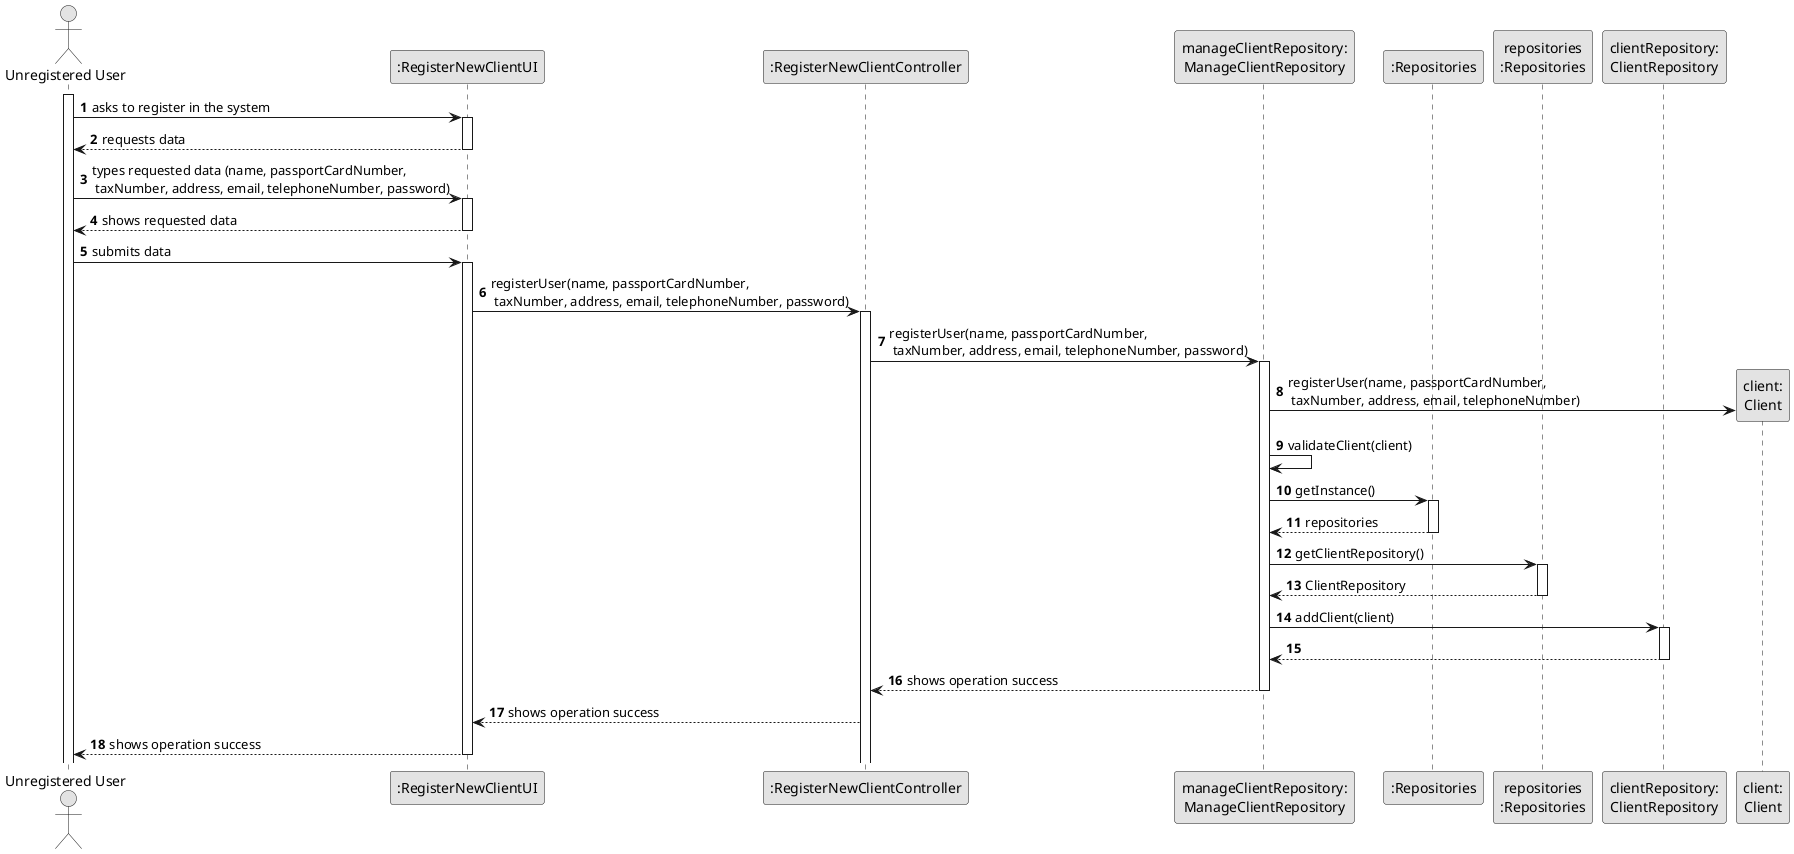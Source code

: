 @startuml
skinparam monochrome true
skinparam packageStyle rectangle
skinparam shadowing false

autonumber

actor "Unregistered User" as UUser
participant ":RegisterNewClientUI" as RegisterUserUI
participant ":RegisterNewClientController" as RegisterUSerController
participant "manageClientRepository:\nManageClientRepository" as MaClient
participant ":Repositories" as Repositories
participant "repositories\n:Repositories" as repositories
participant "clientRepository:\nClientRepository" as ClientRep
participant "client:\nClient" as Cli

activate UUser

    UUser -> RegisterUserUI : asks to register in the system
    activate RegisterUserUI

        RegisterUserUI --> UUser : requests data
    deactivate RegisterUserUI

    UUser -> RegisterUserUI : types requested data (name, passportCardNumber,\n taxNumber, address, email, telephoneNumber, password)
    activate RegisterUserUI

        RegisterUserUI --> UUser : shows requested data
    deactivate RegisterUserUI

    UUser -> RegisterUserUI : submits data
    activate RegisterUserUI

    RegisterUserUI -> RegisterUSerController : registerUser(name, passportCardNumber,\n taxNumber, address, email, telephoneNumber, password)
        activate RegisterUSerController

        RegisterUSerController -> MaClient : registerUser(name, passportCardNumber,\n taxNumber, address, email, telephoneNumber, password)
        activate MaClient

        MaClient -> Cli** : registerUser(name, passportCardNumber,\n taxNumber, address, email, telephoneNumber)

        MaClient -> MaClient : validateClient(client)

        MaClient -> Repositories : getInstance()
                              activate Repositories

                              Repositories --> MaClient : repositories
                              deactivate Repositories

                              MaClient -> repositories : getClientRepository()
                              activate repositories

                             repositories --> MaClient : ClientRepository
                             deactivate repositories

                             MaClient -> ClientRep : addClient(client)
                             activate ClientRep

                             ClientRep --> MaClient
                             deactivate ClientRep

                             MaClient --> RegisterUSerController : shows operation success
                             deactivate MaClient

                             RegisterUSerController --> RegisterUserUI : shows operation success

        RegisterUserUI --> UUser : shows operation success
    deactivate RegisterUserUI


@enduml